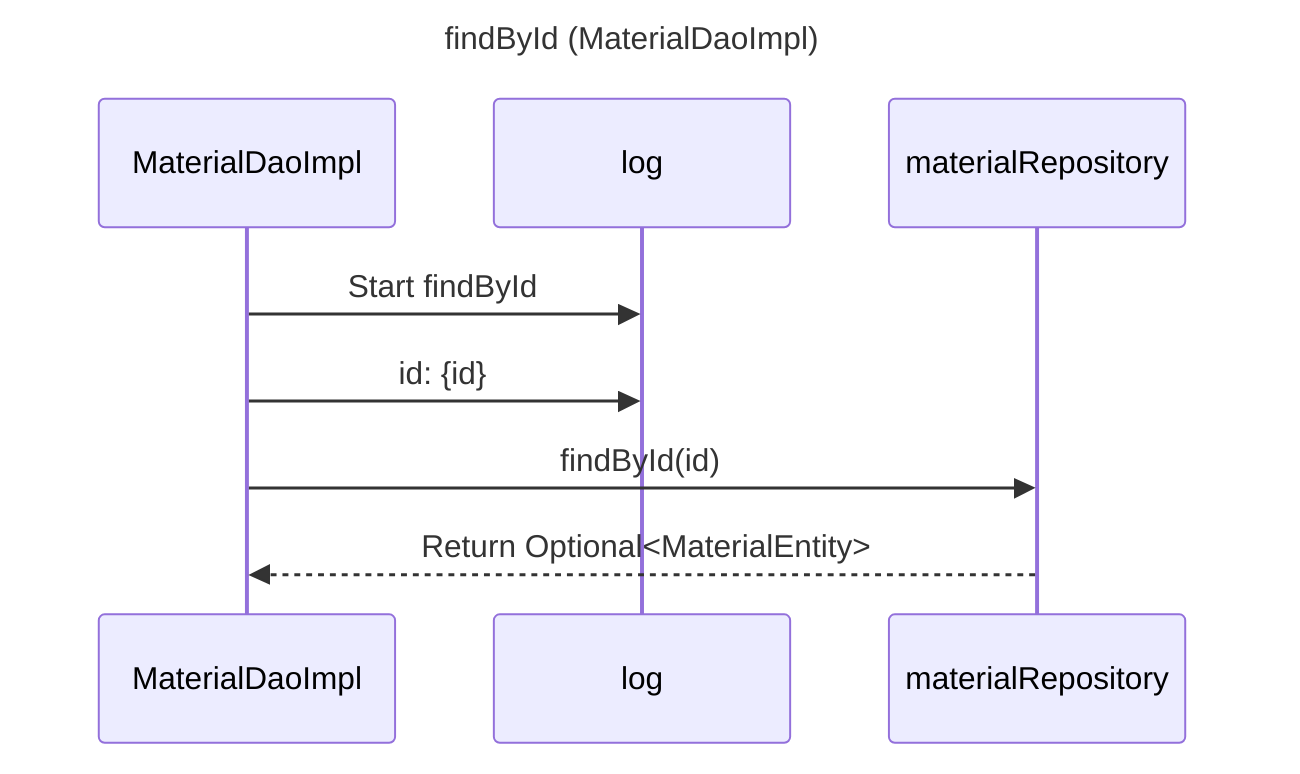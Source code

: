 ---
title: findById (MaterialDaoImpl)
---

sequenceDiagram
    participant MaterialDaoImpl
    participant log
    participant materialRepository
    
    MaterialDaoImpl->>log: Start findById
    MaterialDaoImpl->>log: id: {id}
    MaterialDaoImpl->>materialRepository: findById(id)
    materialRepository-->>MaterialDaoImpl: Return Optional<MaterialEntity>